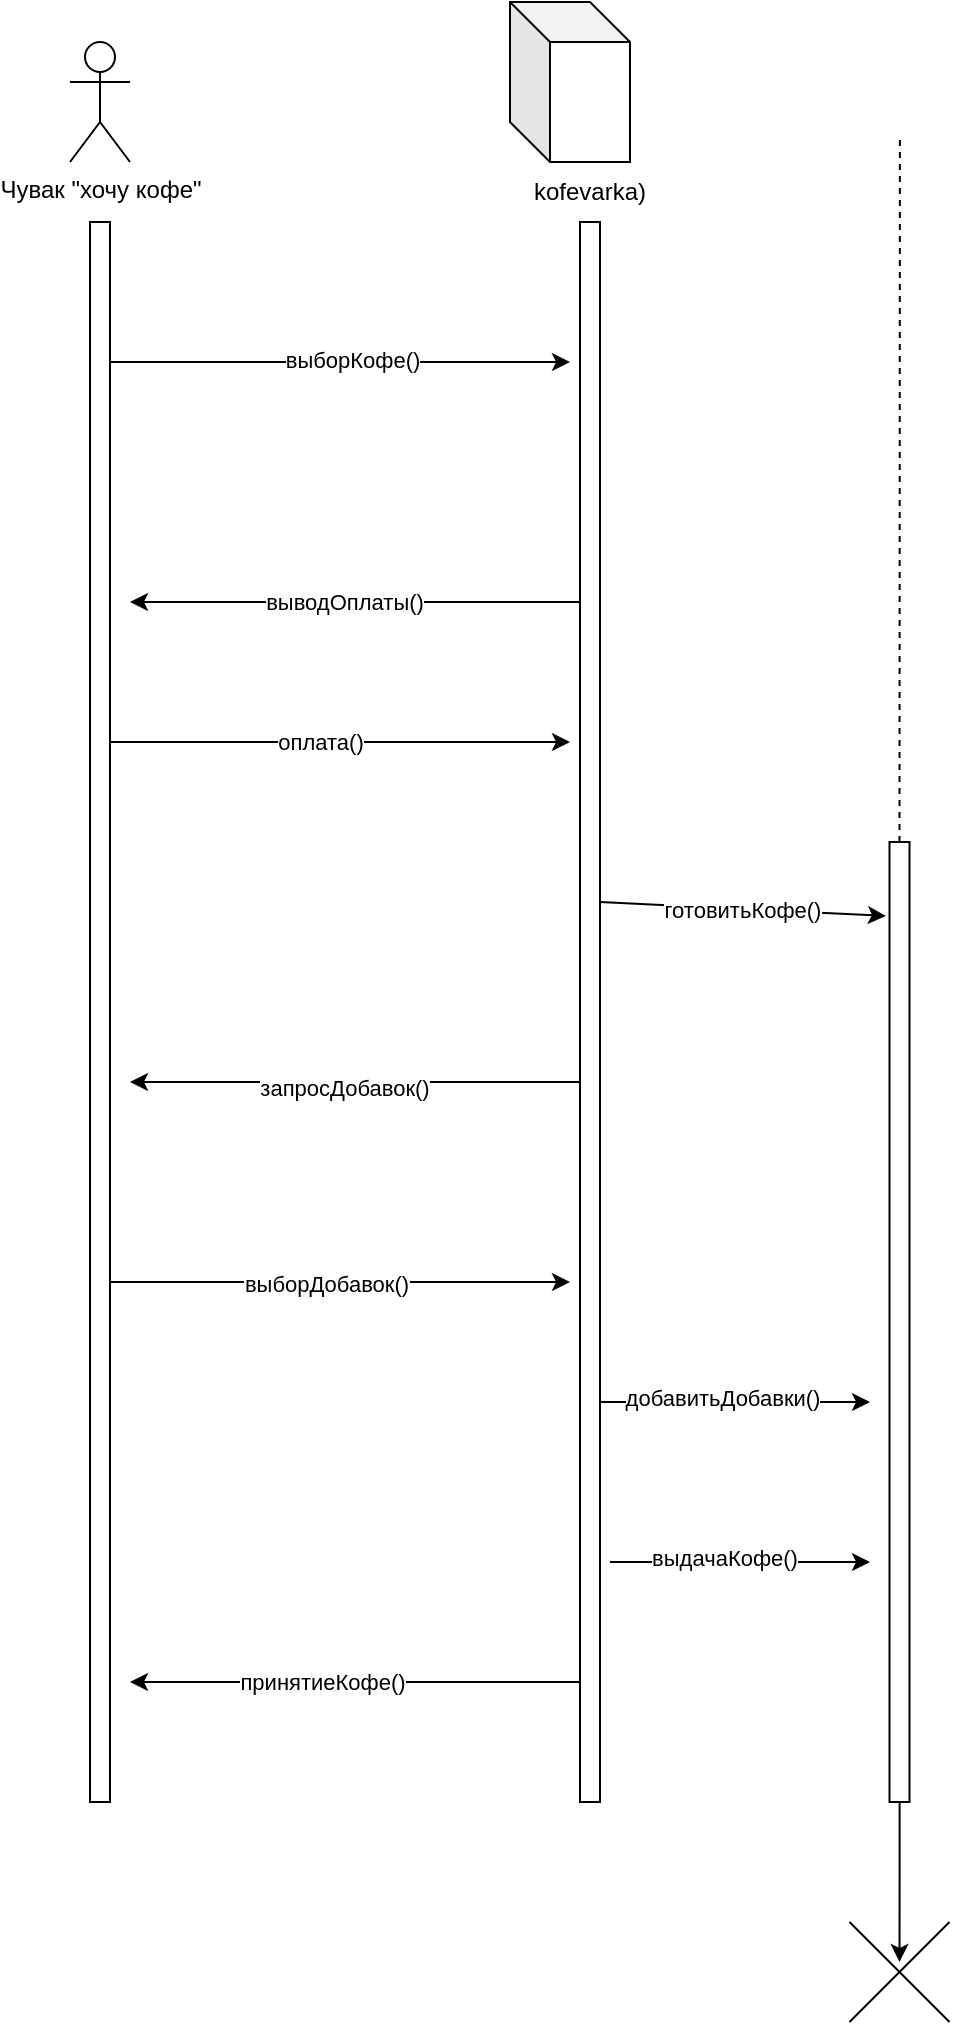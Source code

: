 <mxfile version="22.0.8" type="google">
  <diagram name="Страница — 1" id="CkGBNThKPvb6Wx-PRIa9">
    <mxGraphModel grid="1" page="1" gridSize="10" guides="1" tooltips="1" connect="1" arrows="1" fold="1" pageScale="1" pageWidth="850" pageHeight="1100" math="0" shadow="0">
      <root>
        <mxCell id="0" />
        <mxCell id="1" parent="0" />
        <mxCell id="Ibu1Rv1-7lkEQtMuwV-J-1" value="Чувак &quot;хочу кофе&quot;" style="shape=umlActor;verticalLabelPosition=bottom;verticalAlign=top;html=1;outlineConnect=0;" vertex="1" parent="1">
          <mxGeometry x="80" y="40" width="30" height="60" as="geometry" />
        </mxCell>
        <mxCell id="Ibu1Rv1-7lkEQtMuwV-J-2" value="" style="shape=cube;whiteSpace=wrap;html=1;boundedLbl=1;backgroundOutline=1;darkOpacity=0.05;darkOpacity2=0.1;" vertex="1" parent="1">
          <mxGeometry x="300" y="20" width="60" height="80" as="geometry" />
        </mxCell>
        <mxCell id="Ibu1Rv1-7lkEQtMuwV-J-3" value="kofevarka)" style="text;html=1;strokeColor=none;fillColor=none;align=center;verticalAlign=middle;whiteSpace=wrap;rounded=0;" vertex="1" parent="1">
          <mxGeometry x="310" y="100" width="60" height="30" as="geometry" />
        </mxCell>
        <mxCell id="Ibu1Rv1-7lkEQtMuwV-J-4" value="" style="rounded=0;whiteSpace=wrap;html=1;" vertex="1" parent="1">
          <mxGeometry x="90" y="130" width="10" height="790" as="geometry" />
        </mxCell>
        <mxCell id="Ibu1Rv1-7lkEQtMuwV-J-5" value="" style="endArrow=classic;html=1;rounded=0;" edge="1" parent="1">
          <mxGeometry width="50" height="50" relative="1" as="geometry">
            <mxPoint x="100" y="200" as="sourcePoint" />
            <mxPoint x="330" y="200" as="targetPoint" />
          </mxGeometry>
        </mxCell>
        <mxCell id="Ibu1Rv1-7lkEQtMuwV-J-6" value="выборКофе()" style="edgeLabel;html=1;align=center;verticalAlign=middle;resizable=0;points=[];" connectable="0" vertex="1" parent="Ibu1Rv1-7lkEQtMuwV-J-5">
          <mxGeometry x="0.42" y="1" relative="1" as="geometry">
            <mxPoint x="-43" as="offset" />
          </mxGeometry>
        </mxCell>
        <mxCell id="Ibu1Rv1-7lkEQtMuwV-J-7" value="" style="rounded=0;whiteSpace=wrap;html=1;" vertex="1" parent="1">
          <mxGeometry x="335" y="130" width="10" height="790" as="geometry" />
        </mxCell>
        <mxCell id="Ibu1Rv1-7lkEQtMuwV-J-9" value="" style="shape=image;verticalLabelPosition=bottom;labelBackgroundColor=default;verticalAlign=top;aspect=fixed;imageAspect=0;image=https://shishonin.ru/media/images/info/top-images/22/04/20/polza-i-vred-ot-kofe-pri-ateroskleroze.jpeg;" vertex="1" parent="1">
          <mxGeometry x="460" y="40" width="69.49" height="46.33" as="geometry" />
        </mxCell>
        <mxCell id="Ibu1Rv1-7lkEQtMuwV-J-11" value="" style="endArrow=none;dashed=1;html=1;rounded=0;exitX=0.5;exitY=0;exitDx=0;exitDy=0;" edge="1" parent="1" source="Ibu1Rv1-7lkEQtMuwV-J-17">
          <mxGeometry width="50" height="50" relative="1" as="geometry">
            <mxPoint x="494.55" y="360" as="sourcePoint" />
            <mxPoint x="494.95" y="86.33" as="targetPoint" />
          </mxGeometry>
        </mxCell>
        <mxCell id="Ibu1Rv1-7lkEQtMuwV-J-12" value="" style="endArrow=classic;html=1;rounded=0;" edge="1" parent="1">
          <mxGeometry width="50" height="50" relative="1" as="geometry">
            <mxPoint x="335" y="320" as="sourcePoint" />
            <mxPoint x="110" y="320" as="targetPoint" />
          </mxGeometry>
        </mxCell>
        <mxCell id="Ibu1Rv1-7lkEQtMuwV-J-14" value="выводОплаты()" style="edgeLabel;html=1;align=center;verticalAlign=middle;resizable=0;points=[];" connectable="0" vertex="1" parent="Ibu1Rv1-7lkEQtMuwV-J-12">
          <mxGeometry x="0.053" relative="1" as="geometry">
            <mxPoint as="offset" />
          </mxGeometry>
        </mxCell>
        <mxCell id="Ibu1Rv1-7lkEQtMuwV-J-15" value="" style="endArrow=classic;html=1;rounded=0;" edge="1" parent="1">
          <mxGeometry width="50" height="50" relative="1" as="geometry">
            <mxPoint x="100" y="390" as="sourcePoint" />
            <mxPoint x="330" y="390" as="targetPoint" />
          </mxGeometry>
        </mxCell>
        <mxCell id="Ibu1Rv1-7lkEQtMuwV-J-16" value="оплата()" style="edgeLabel;html=1;align=center;verticalAlign=middle;resizable=0;points=[];" connectable="0" vertex="1" parent="Ibu1Rv1-7lkEQtMuwV-J-15">
          <mxGeometry x="-0.086" relative="1" as="geometry">
            <mxPoint as="offset" />
          </mxGeometry>
        </mxCell>
        <mxCell id="Ibu1Rv1-7lkEQtMuwV-J-35" style="edgeStyle=orthogonalEdgeStyle;rounded=0;orthogonalLoop=1;jettySize=auto;html=1;" edge="1" parent="1" source="Ibu1Rv1-7lkEQtMuwV-J-17">
          <mxGeometry relative="1" as="geometry">
            <mxPoint x="494.75" y="1000.0" as="targetPoint" />
          </mxGeometry>
        </mxCell>
        <mxCell id="Ibu1Rv1-7lkEQtMuwV-J-17" value="" style="rounded=0;whiteSpace=wrap;html=1;" vertex="1" parent="1">
          <mxGeometry x="489.75" y="440" width="10" height="480" as="geometry" />
        </mxCell>
        <mxCell id="Ibu1Rv1-7lkEQtMuwV-J-18" value="" style="endArrow=classic;html=1;rounded=0;entryX=-0.179;entryY=0.077;entryDx=0;entryDy=0;entryPerimeter=0;" edge="1" parent="1" target="Ibu1Rv1-7lkEQtMuwV-J-17">
          <mxGeometry width="50" height="50" relative="1" as="geometry">
            <mxPoint x="345" y="470" as="sourcePoint" />
            <mxPoint x="395" y="420" as="targetPoint" />
          </mxGeometry>
        </mxCell>
        <mxCell id="Ibu1Rv1-7lkEQtMuwV-J-21" value="готовитьКофе()" style="edgeLabel;html=1;align=center;verticalAlign=middle;resizable=0;points=[];" connectable="0" vertex="1" parent="Ibu1Rv1-7lkEQtMuwV-J-18">
          <mxGeometry x="-0.018" relative="1" as="geometry">
            <mxPoint as="offset" />
          </mxGeometry>
        </mxCell>
        <mxCell id="Ibu1Rv1-7lkEQtMuwV-J-22" value="" style="endArrow=classic;html=1;rounded=0;" edge="1" parent="1">
          <mxGeometry width="50" height="50" relative="1" as="geometry">
            <mxPoint x="335" y="560" as="sourcePoint" />
            <mxPoint x="110" y="560" as="targetPoint" />
          </mxGeometry>
        </mxCell>
        <mxCell id="Ibu1Rv1-7lkEQtMuwV-J-23" value="запросДобавок()" style="edgeLabel;html=1;align=center;verticalAlign=middle;resizable=0;points=[];" connectable="0" vertex="1" parent="Ibu1Rv1-7lkEQtMuwV-J-22">
          <mxGeometry x="0.048" y="3" relative="1" as="geometry">
            <mxPoint as="offset" />
          </mxGeometry>
        </mxCell>
        <mxCell id="Ibu1Rv1-7lkEQtMuwV-J-24" value="" style="endArrow=classic;html=1;rounded=0;" edge="1" parent="1">
          <mxGeometry width="50" height="50" relative="1" as="geometry">
            <mxPoint x="100" y="660" as="sourcePoint" />
            <mxPoint x="330" y="660" as="targetPoint" />
          </mxGeometry>
        </mxCell>
        <mxCell id="Ibu1Rv1-7lkEQtMuwV-J-25" value="выборДобавок()" style="edgeLabel;html=1;align=center;verticalAlign=middle;resizable=0;points=[];" connectable="0" vertex="1" parent="Ibu1Rv1-7lkEQtMuwV-J-24">
          <mxGeometry x="-0.066" y="-1" relative="1" as="geometry">
            <mxPoint as="offset" />
          </mxGeometry>
        </mxCell>
        <mxCell id="Ibu1Rv1-7lkEQtMuwV-J-27" value="" style="endArrow=classic;html=1;rounded=0;" edge="1" parent="1">
          <mxGeometry width="50" height="50" relative="1" as="geometry">
            <mxPoint x="345" y="720" as="sourcePoint" />
            <mxPoint x="480" y="720" as="targetPoint" />
          </mxGeometry>
        </mxCell>
        <mxCell id="Ibu1Rv1-7lkEQtMuwV-J-28" value="добавитьДобавки()" style="edgeLabel;html=1;align=center;verticalAlign=middle;resizable=0;points=[];" connectable="0" vertex="1" parent="Ibu1Rv1-7lkEQtMuwV-J-27">
          <mxGeometry x="-0.106" y="2" relative="1" as="geometry">
            <mxPoint as="offset" />
          </mxGeometry>
        </mxCell>
        <mxCell id="Ibu1Rv1-7lkEQtMuwV-J-29" value="" style="endArrow=classic;html=1;rounded=0;" edge="1" parent="1">
          <mxGeometry width="50" height="50" relative="1" as="geometry">
            <mxPoint x="350" y="800" as="sourcePoint" />
            <mxPoint x="480" y="800" as="targetPoint" />
          </mxGeometry>
        </mxCell>
        <mxCell id="Ibu1Rv1-7lkEQtMuwV-J-30" value="выдачаКофе()" style="edgeLabel;html=1;align=center;verticalAlign=middle;resizable=0;points=[];" connectable="0" vertex="1" parent="Ibu1Rv1-7lkEQtMuwV-J-29">
          <mxGeometry x="-0.134" y="2" relative="1" as="geometry">
            <mxPoint as="offset" />
          </mxGeometry>
        </mxCell>
        <mxCell id="Ibu1Rv1-7lkEQtMuwV-J-32" value="" style="endArrow=classic;html=1;rounded=0;" edge="1" parent="1">
          <mxGeometry width="50" height="50" relative="1" as="geometry">
            <mxPoint x="335" y="860" as="sourcePoint" />
            <mxPoint x="110" y="860" as="targetPoint" />
          </mxGeometry>
        </mxCell>
        <mxCell id="Ibu1Rv1-7lkEQtMuwV-J-33" value="принятиеКофе()" style="edgeLabel;html=1;align=center;verticalAlign=middle;resizable=0;points=[];" connectable="0" vertex="1" parent="Ibu1Rv1-7lkEQtMuwV-J-32">
          <mxGeometry x="0.147" relative="1" as="geometry">
            <mxPoint as="offset" />
          </mxGeometry>
        </mxCell>
        <mxCell id="Ibu1Rv1-7lkEQtMuwV-J-36" value="" style="endArrow=none;html=1;rounded=0;" edge="1" parent="1">
          <mxGeometry width="50" height="50" relative="1" as="geometry">
            <mxPoint x="469.75" y="1030" as="sourcePoint" />
            <mxPoint x="519.75" y="980" as="targetPoint" />
          </mxGeometry>
        </mxCell>
        <mxCell id="Ibu1Rv1-7lkEQtMuwV-J-37" value="" style="endArrow=none;html=1;rounded=0;" edge="1" parent="1">
          <mxGeometry width="50" height="50" relative="1" as="geometry">
            <mxPoint x="519.75" y="1030" as="sourcePoint" />
            <mxPoint x="469.75" y="980" as="targetPoint" />
          </mxGeometry>
        </mxCell>
      </root>
    </mxGraphModel>
  </diagram>
</mxfile>
